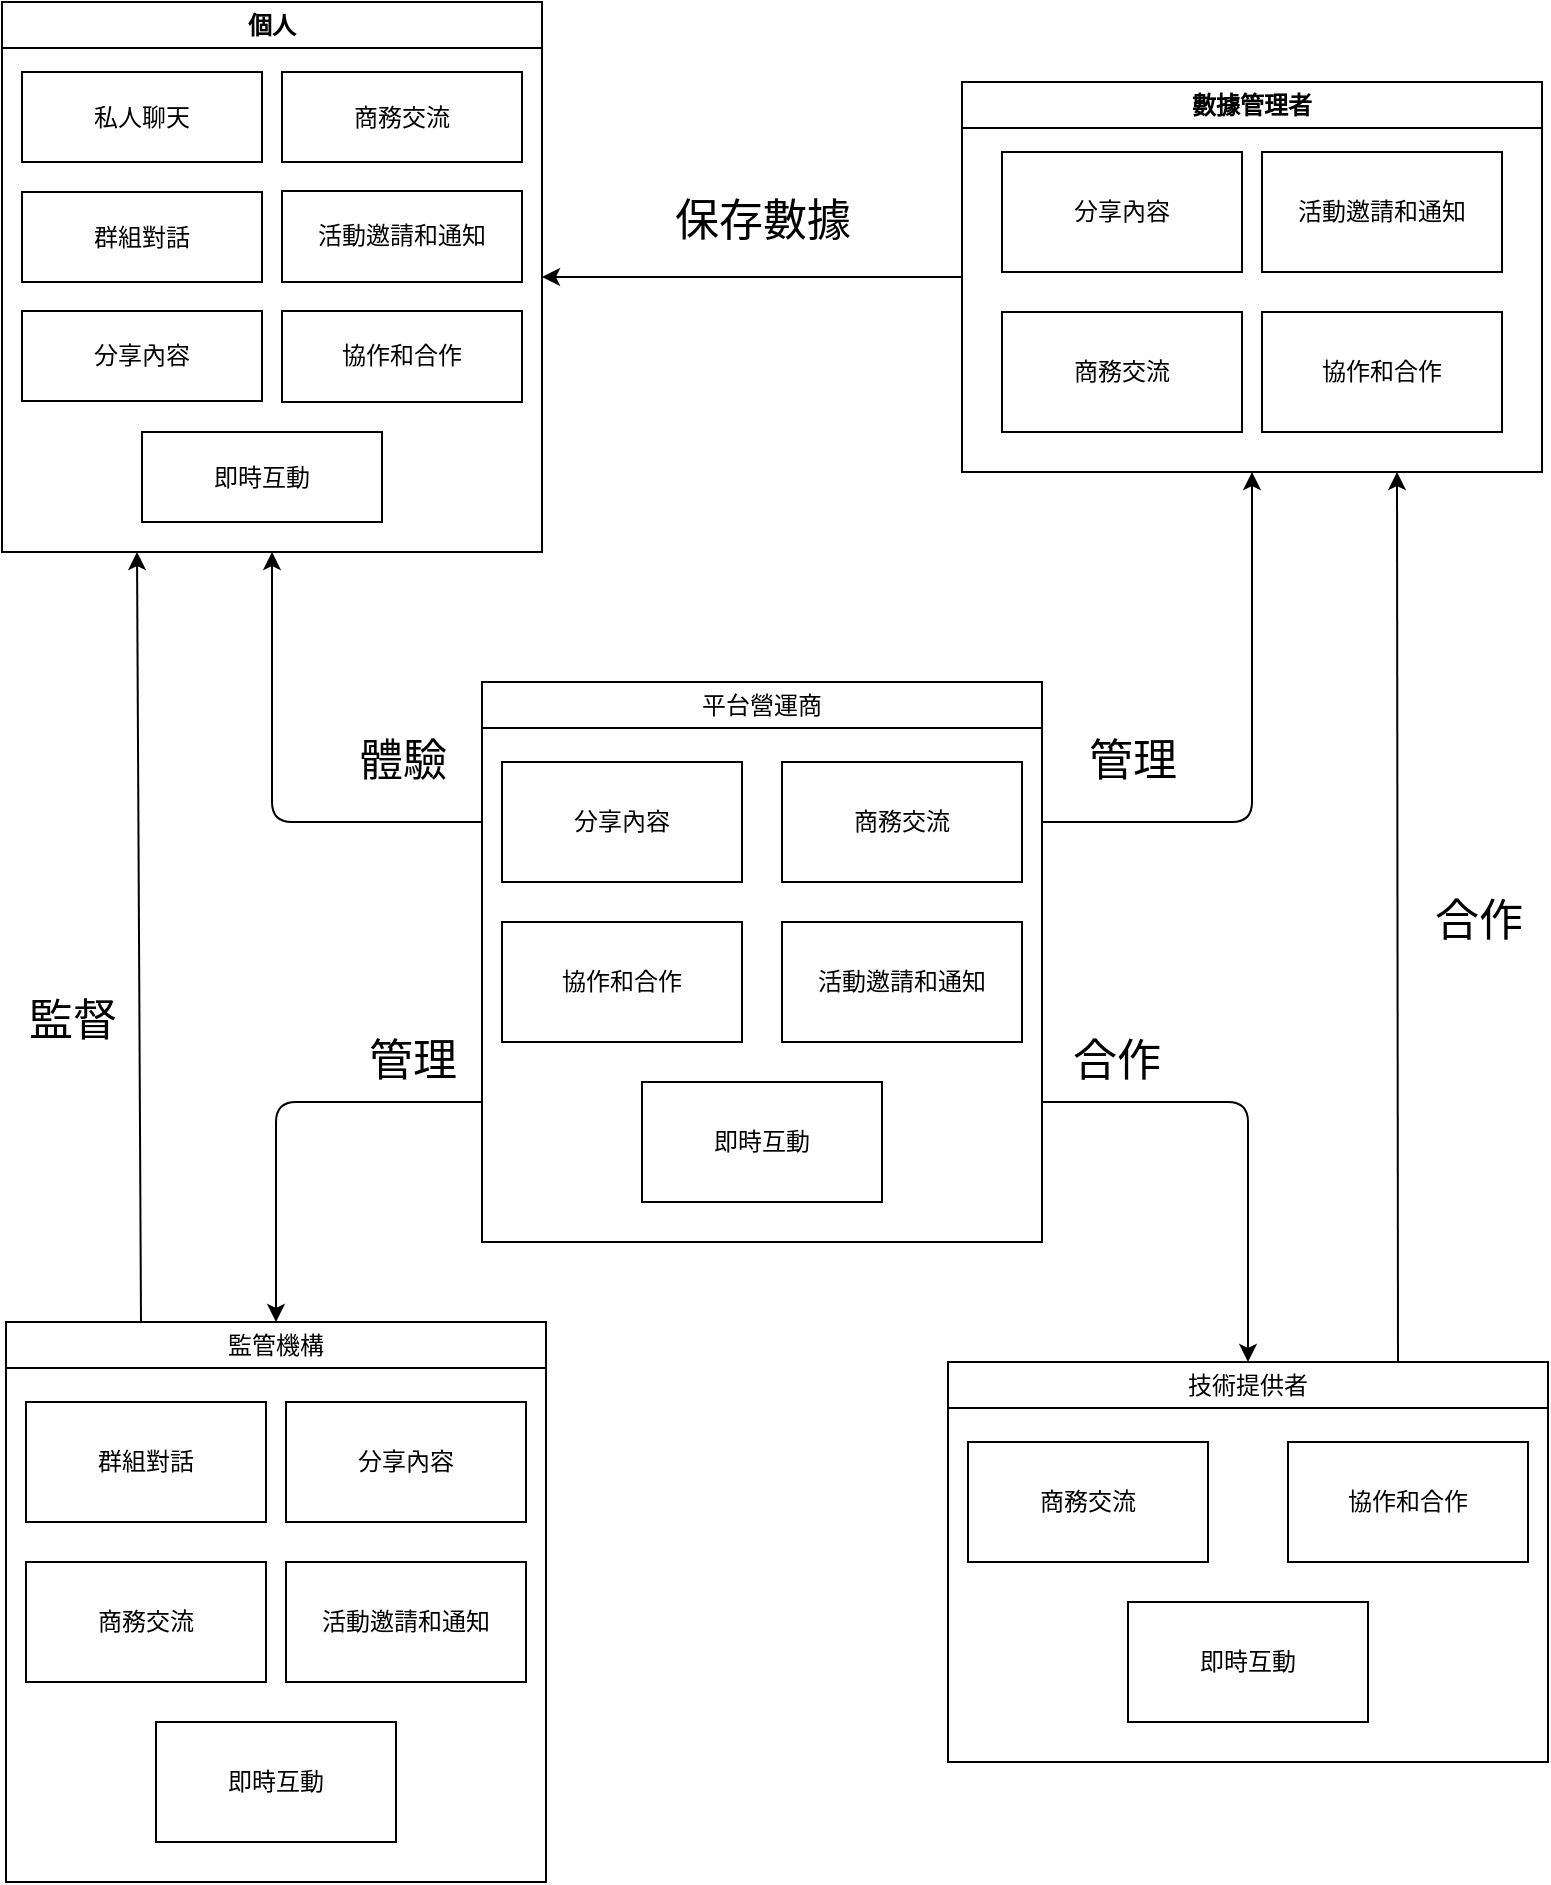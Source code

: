 <mxfile>
    <diagram id="hONDC-07Mo9qcE12WK91" name="第1頁">
        <mxGraphModel dx="942" dy="454" grid="1" gridSize="10" guides="1" tooltips="1" connect="1" arrows="1" fold="1" page="1" pageScale="1" pageWidth="827" pageHeight="1169" math="0" shadow="0">
            <root>
                <mxCell id="0"/>
                <mxCell id="1" parent="0"/>
                <mxCell id="6" value="個人" style="swimlane;whiteSpace=wrap;html=1;" vertex="1" parent="1">
                    <mxGeometry x="20" y="20" width="270" height="275" as="geometry"/>
                </mxCell>
                <mxCell id="8" value="私人聊天" style="rounded=0;whiteSpace=wrap;html=1;" vertex="1" parent="6">
                    <mxGeometry x="10" y="35" width="120" height="45" as="geometry"/>
                </mxCell>
                <mxCell id="9" value="群組對話" style="rounded=0;whiteSpace=wrap;html=1;" vertex="1" parent="6">
                    <mxGeometry x="10" y="95" width="120" height="45" as="geometry"/>
                </mxCell>
                <mxCell id="10" value="分享內容" style="rounded=0;whiteSpace=wrap;html=1;" vertex="1" parent="6">
                    <mxGeometry x="10" y="154.5" width="120" height="45" as="geometry"/>
                </mxCell>
                <mxCell id="15" value="即時互動" style="rounded=0;whiteSpace=wrap;html=1;" vertex="1" parent="6">
                    <mxGeometry x="70" y="215" width="120" height="45" as="geometry"/>
                </mxCell>
                <mxCell id="16" value="商務交流" style="rounded=0;whiteSpace=wrap;html=1;" vertex="1" parent="6">
                    <mxGeometry x="140" y="35" width="120" height="45" as="geometry"/>
                </mxCell>
                <mxCell id="17" value="活動邀請和通知" style="rounded=0;whiteSpace=wrap;html=1;" vertex="1" parent="6">
                    <mxGeometry x="140" y="94.5" width="120" height="45.5" as="geometry"/>
                </mxCell>
                <mxCell id="18" value="協作和合作" style="rounded=0;whiteSpace=wrap;html=1;" vertex="1" parent="6">
                    <mxGeometry x="140" y="154.5" width="120" height="45.5" as="geometry"/>
                </mxCell>
                <mxCell id="61" style="edgeStyle=none;html=1;exitX=0;exitY=0.5;exitDx=0;exitDy=0;entryX=1;entryY=0.5;entryDx=0;entryDy=0;fontSize=22;" edge="1" parent="1" source="20" target="6">
                    <mxGeometry relative="1" as="geometry"/>
                </mxCell>
                <mxCell id="20" value="數據管理者" style="swimlane;whiteSpace=wrap;html=1;" vertex="1" parent="1">
                    <mxGeometry x="500" y="60" width="290" height="195" as="geometry"/>
                </mxCell>
                <mxCell id="21" value="分享內容" style="rounded=0;whiteSpace=wrap;html=1;" vertex="1" parent="20">
                    <mxGeometry x="20" y="35" width="120" height="60" as="geometry"/>
                </mxCell>
                <mxCell id="22" value="商務交流" style="rounded=0;whiteSpace=wrap;html=1;" vertex="1" parent="20">
                    <mxGeometry x="20" y="115" width="120" height="60" as="geometry"/>
                </mxCell>
                <mxCell id="23" value="協作和合作" style="rounded=0;whiteSpace=wrap;html=1;" vertex="1" parent="20">
                    <mxGeometry x="150" y="115" width="120" height="60" as="geometry"/>
                </mxCell>
                <mxCell id="24" value="活動邀請和通知" style="rounded=0;whiteSpace=wrap;html=1;" vertex="1" parent="20">
                    <mxGeometry x="150" y="35" width="120" height="60" as="geometry"/>
                </mxCell>
                <mxCell id="43" style="edgeStyle=none;html=1;exitX=0;exitY=0.25;exitDx=0;exitDy=0;entryX=0.5;entryY=1;entryDx=0;entryDy=0;" edge="1" parent="1" source="25" target="6">
                    <mxGeometry relative="1" as="geometry">
                        <Array as="points">
                            <mxPoint x="155" y="430"/>
                        </Array>
                    </mxGeometry>
                </mxCell>
                <mxCell id="44" style="edgeStyle=none;html=1;exitX=0;exitY=0.75;exitDx=0;exitDy=0;entryX=0.5;entryY=0;entryDx=0;entryDy=0;" edge="1" parent="1" source="25" target="36">
                    <mxGeometry relative="1" as="geometry">
                        <mxPoint x="190" y="670" as="targetPoint"/>
                        <Array as="points">
                            <mxPoint x="157" y="570"/>
                        </Array>
                    </mxGeometry>
                </mxCell>
                <mxCell id="45" value="合作" style="edgeLabel;html=1;align=center;verticalAlign=middle;resizable=0;points=[];fontSize=22;" vertex="1" connectable="0" parent="44">
                    <mxGeometry x="-0.552" y="5" relative="1" as="geometry">
                        <mxPoint x="364" y="-25" as="offset"/>
                    </mxGeometry>
                </mxCell>
                <mxCell id="47" style="edgeStyle=none;html=1;exitX=1;exitY=0.75;exitDx=0;exitDy=0;fontSize=22;entryX=0.5;entryY=0;entryDx=0;entryDy=0;" edge="1" parent="1" source="25" target="31">
                    <mxGeometry relative="1" as="geometry">
                        <mxPoint x="635" y="660" as="targetPoint"/>
                        <Array as="points">
                            <mxPoint x="643" y="570"/>
                        </Array>
                    </mxGeometry>
                </mxCell>
                <mxCell id="53" style="edgeStyle=none;html=1;exitX=1;exitY=0.25;exitDx=0;exitDy=0;entryX=0.5;entryY=1;entryDx=0;entryDy=0;fontSize=22;" edge="1" parent="1" source="25" target="20">
                    <mxGeometry relative="1" as="geometry">
                        <Array as="points">
                            <mxPoint x="645" y="430"/>
                        </Array>
                    </mxGeometry>
                </mxCell>
                <mxCell id="25" value="&lt;span style=&quot;font-weight: 400;&quot;&gt;平台營運商&lt;/span&gt;" style="swimlane;whiteSpace=wrap;html=1;" vertex="1" parent="1">
                    <mxGeometry x="260" y="360" width="280" height="280" as="geometry"/>
                </mxCell>
                <mxCell id="26" value="分享內容" style="rounded=0;whiteSpace=wrap;html=1;" vertex="1" parent="25">
                    <mxGeometry x="10" y="40" width="120" height="60" as="geometry"/>
                </mxCell>
                <mxCell id="27" value="商務交流" style="rounded=0;whiteSpace=wrap;html=1;" vertex="1" parent="25">
                    <mxGeometry x="150" y="40" width="120" height="60" as="geometry"/>
                </mxCell>
                <mxCell id="28" value="協作和合作" style="rounded=0;whiteSpace=wrap;html=1;" vertex="1" parent="25">
                    <mxGeometry x="10" y="120" width="120" height="60" as="geometry"/>
                </mxCell>
                <mxCell id="29" value="活動邀請和通知" style="rounded=0;whiteSpace=wrap;html=1;" vertex="1" parent="25">
                    <mxGeometry x="150" y="120" width="120" height="60" as="geometry"/>
                </mxCell>
                <mxCell id="30" value="即時互動" style="rounded=0;whiteSpace=wrap;html=1;" vertex="1" parent="25">
                    <mxGeometry x="80" y="200" width="120" height="60" as="geometry"/>
                </mxCell>
                <mxCell id="63" style="edgeStyle=none;html=1;exitX=0.75;exitY=0;exitDx=0;exitDy=0;entryX=0.75;entryY=1;entryDx=0;entryDy=0;fontSize=22;" edge="1" parent="1" source="31" target="20">
                    <mxGeometry relative="1" as="geometry"/>
                </mxCell>
                <mxCell id="31" value="&lt;span style=&quot;font-weight: 400;&quot;&gt;技術提供者&lt;/span&gt;" style="swimlane;whiteSpace=wrap;html=1;" vertex="1" parent="1">
                    <mxGeometry x="493" y="700" width="300" height="200" as="geometry"/>
                </mxCell>
                <mxCell id="32" value="商務交流" style="rounded=0;whiteSpace=wrap;html=1;" vertex="1" parent="31">
                    <mxGeometry x="10" y="40" width="120" height="60" as="geometry"/>
                </mxCell>
                <mxCell id="33" value="協作和合作" style="rounded=0;whiteSpace=wrap;html=1;" vertex="1" parent="31">
                    <mxGeometry x="170" y="40" width="120" height="60" as="geometry"/>
                </mxCell>
                <mxCell id="34" value="即時互動" style="rounded=0;whiteSpace=wrap;html=1;" vertex="1" parent="31">
                    <mxGeometry x="90" y="120" width="120" height="60" as="geometry"/>
                </mxCell>
                <mxCell id="65" style="edgeStyle=none;html=1;exitX=0.25;exitY=0;exitDx=0;exitDy=0;entryX=0.25;entryY=1;entryDx=0;entryDy=0;fontSize=22;" edge="1" parent="1" source="36" target="6">
                    <mxGeometry relative="1" as="geometry"/>
                </mxCell>
                <mxCell id="36" value="&lt;span style=&quot;font-weight: 400;&quot;&gt;監管機構&lt;/span&gt;" style="swimlane;whiteSpace=wrap;html=1;" vertex="1" parent="1">
                    <mxGeometry x="22" y="680" width="270" height="280" as="geometry"/>
                </mxCell>
                <mxCell id="37" value="群組對話" style="rounded=0;whiteSpace=wrap;html=1;" vertex="1" parent="36">
                    <mxGeometry x="10" y="40" width="120" height="60" as="geometry"/>
                </mxCell>
                <mxCell id="38" value="分享內容" style="rounded=0;whiteSpace=wrap;html=1;" vertex="1" parent="36">
                    <mxGeometry x="140" y="40" width="120" height="60" as="geometry"/>
                </mxCell>
                <mxCell id="39" value="商務交流" style="rounded=0;whiteSpace=wrap;html=1;" vertex="1" parent="36">
                    <mxGeometry x="10" y="120" width="120" height="60" as="geometry"/>
                </mxCell>
                <mxCell id="40" value="活動邀請和通知" style="rounded=0;whiteSpace=wrap;html=1;" vertex="1" parent="36">
                    <mxGeometry x="140" y="120" width="120" height="60" as="geometry"/>
                </mxCell>
                <mxCell id="41" value="即時互動" style="rounded=0;whiteSpace=wrap;html=1;" vertex="1" parent="36">
                    <mxGeometry x="75" y="200" width="120" height="60" as="geometry"/>
                </mxCell>
                <mxCell id="46" value="體驗" style="text;html=1;align=center;verticalAlign=middle;resizable=0;points=[];autosize=1;strokeColor=none;fillColor=none;fontSize=22;" vertex="1" parent="1">
                    <mxGeometry x="185" y="380" width="70" height="40" as="geometry"/>
                </mxCell>
                <mxCell id="48" value="管理" style="text;html=1;align=center;verticalAlign=middle;resizable=0;points=[];autosize=1;strokeColor=none;fillColor=none;fontSize=22;" vertex="1" parent="1">
                    <mxGeometry x="190" y="530" width="70" height="40" as="geometry"/>
                </mxCell>
                <mxCell id="54" value="管理" style="text;html=1;align=center;verticalAlign=middle;resizable=0;points=[];autosize=1;strokeColor=none;fillColor=none;fontSize=22;" vertex="1" parent="1">
                    <mxGeometry x="550" y="380" width="70" height="40" as="geometry"/>
                </mxCell>
                <mxCell id="58" value="監督" style="text;html=1;align=center;verticalAlign=middle;resizable=0;points=[];autosize=1;strokeColor=none;fillColor=none;fontSize=22;" vertex="1" parent="1">
                    <mxGeometry x="20" y="510" width="70" height="40" as="geometry"/>
                </mxCell>
                <mxCell id="60" value="保存數據" style="text;html=1;align=center;verticalAlign=middle;resizable=0;points=[];autosize=1;strokeColor=none;fillColor=none;fontSize=22;" vertex="1" parent="1">
                    <mxGeometry x="345" y="110" width="110" height="40" as="geometry"/>
                </mxCell>
                <mxCell id="64" value="合作" style="text;html=1;align=center;verticalAlign=middle;resizable=0;points=[];autosize=1;strokeColor=none;fillColor=none;fontSize=22;" vertex="1" parent="1">
                    <mxGeometry x="723" y="460" width="70" height="40" as="geometry"/>
                </mxCell>
            </root>
        </mxGraphModel>
    </diagram>
</mxfile>